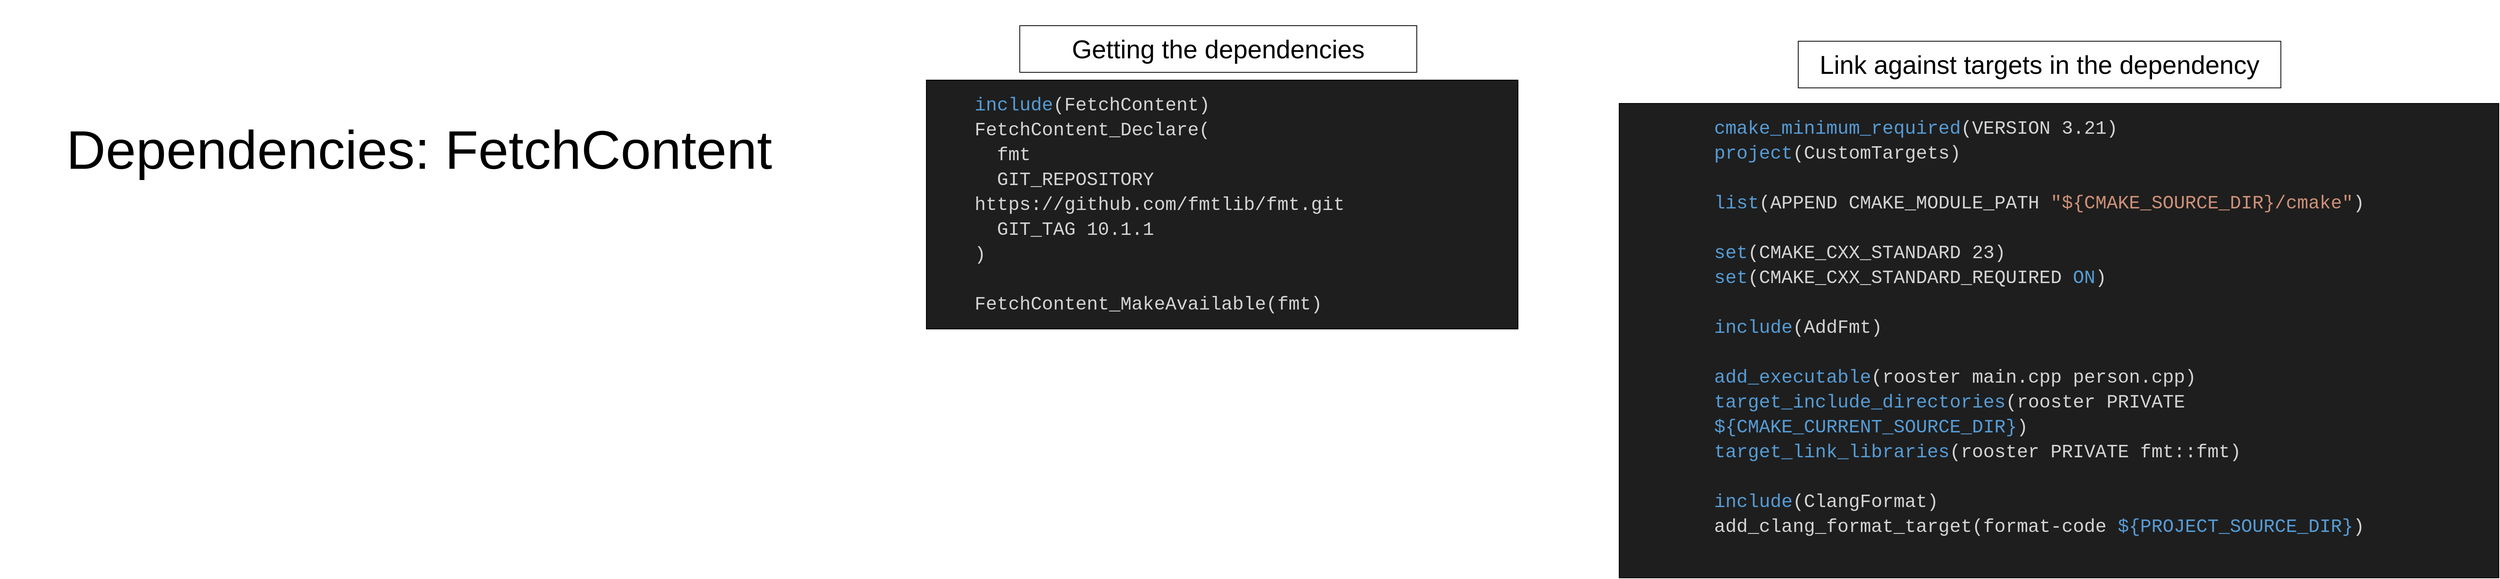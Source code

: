 <mxfile version="21.2.8" type="device">
  <diagram name="Page-1" id="wdU2vlvLfLhHSGHgqa0V">
    <mxGraphModel dx="6136" dy="1640" grid="1" gridSize="10" guides="1" tooltips="1" connect="1" arrows="1" fold="1" page="1" pageScale="1" pageWidth="3300" pageHeight="4681" math="0" shadow="0">
      <root>
        <mxCell id="0" />
        <mxCell id="1" parent="0" />
        <mxCell id="eCz0pDOJpor3ejvm-4k_-3" value="" style="rounded=0;whiteSpace=wrap;html=1;fillColor=#1e1e1e;" vertex="1" parent="1">
          <mxGeometry x="1410" y="210" width="1130" height="610" as="geometry" />
        </mxCell>
        <mxCell id="08-NsosBbDU-mmR43x8U-6" value="&lt;font style=&quot;font-size: 18px;&quot; color=&quot;#ffffcc&quot;&gt;CMakeLists.txt&lt;/font&gt;" style="text;html=1;strokeColor=none;fillColor=none;align=center;verticalAlign=middle;whiteSpace=wrap;rounded=0;" parent="1" vertex="1">
          <mxGeometry x="700" y="140" width="150" height="30" as="geometry" />
        </mxCell>
        <mxCell id="08-NsosBbDU-mmR43x8U-7" value="" style="rounded=0;whiteSpace=wrap;html=1;fillColor=#1e1e1e;" parent="1" vertex="1">
          <mxGeometry x="520" y="180" width="760" height="320" as="geometry" />
        </mxCell>
        <mxCell id="08-NsosBbDU-mmR43x8U-31" value="&lt;span style=&quot;font-size: 70px;&quot;&gt;Dependencies: FetchContent&lt;/span&gt;" style="text;html=1;strokeColor=none;fillColor=none;align=center;verticalAlign=middle;whiteSpace=wrap;rounded=0;" parent="1" vertex="1">
          <mxGeometry x="-670" y="77.5" width="1077" height="382.5" as="geometry" />
        </mxCell>
        <mxCell id="MFZtFx-qUxBc-n4n6ePM-2" value="&lt;font style=&quot;font-size: 33px;&quot;&gt;Getting the dependencies&lt;/font&gt;" style="rounded=0;whiteSpace=wrap;html=1;" parent="1" vertex="1">
          <mxGeometry x="640" y="110" width="510" height="60" as="geometry" />
        </mxCell>
        <mxCell id="MFZtFx-qUxBc-n4n6ePM-10" value="&lt;font style=&quot;font-size: 33px;&quot;&gt;Link against targets in the dependency&lt;/font&gt;" style="rounded=0;whiteSpace=wrap;html=1;" parent="1" vertex="1">
          <mxGeometry x="1640" y="130" width="620" height="60" as="geometry" />
        </mxCell>
        <mxCell id="eCz0pDOJpor3ejvm-4k_-1" value="&lt;div style=&quot;color: rgb(212, 212, 212); background-color: rgb(30, 30, 30); font-family: Consolas, &amp;quot;Courier New&amp;quot;, monospace; font-weight: normal; font-size: 24px; line-height: 32px;&quot;&gt;&lt;div&gt;&lt;span style=&quot;color: #569cd6;&quot;&gt;include&lt;/span&gt;&lt;span style=&quot;color: #d4d4d4;&quot;&gt;(FetchContent)&lt;/span&gt;&lt;/div&gt;&lt;div&gt;&lt;span style=&quot;color: #d4d4d4;&quot;&gt;FetchContent_Declare(&lt;/span&gt;&lt;/div&gt;&lt;div&gt;&lt;span style=&quot;color: #d4d4d4;&quot;&gt;&amp;nbsp; fmt&lt;/span&gt;&lt;/div&gt;&lt;div&gt;&lt;span style=&quot;color: #d4d4d4;&quot;&gt;&amp;nbsp; GIT_REPOSITORY https://github.com/fmtlib/fmt.git&lt;/span&gt;&lt;/div&gt;&lt;div&gt;&lt;span style=&quot;color: #d4d4d4;&quot;&gt;&amp;nbsp; GIT_TAG 10.1.1&lt;/span&gt;&lt;/div&gt;&lt;div&gt;&lt;span style=&quot;color: #d4d4d4;&quot;&gt;)&lt;/span&gt;&lt;/div&gt;&lt;br&gt;&lt;div&gt;&lt;span style=&quot;color: #d4d4d4;&quot;&gt;FetchContent_MakeAvailable(fmt)&lt;/span&gt;&lt;/div&gt;&lt;/div&gt;" style="text;whiteSpace=wrap;html=1;" vertex="1" parent="1">
          <mxGeometry x="580" y="190" width="680" height="270" as="geometry" />
        </mxCell>
        <mxCell id="eCz0pDOJpor3ejvm-4k_-2" value="&lt;div style=&quot;color: rgb(212, 212, 212); background-color: rgb(30, 30, 30); font-family: Consolas, &amp;quot;Courier New&amp;quot;, monospace; font-weight: normal; font-size: 24px; line-height: 32px;&quot;&gt;&lt;div&gt;&lt;span style=&quot;color: #569cd6;&quot;&gt;cmake_minimum_required&lt;/span&gt;&lt;span style=&quot;color: #d4d4d4;&quot;&gt;(VERSION 3.21)&lt;/span&gt;&lt;/div&gt;&lt;div&gt;&lt;span style=&quot;color: #569cd6;&quot;&gt;project&lt;/span&gt;&lt;span style=&quot;color: #d4d4d4;&quot;&gt;(CustomTargets)&lt;/span&gt;&lt;/div&gt;&lt;br&gt;&lt;div&gt;&lt;span style=&quot;color: #569cd6;&quot;&gt;list&lt;/span&gt;&lt;span style=&quot;color: #d4d4d4;&quot;&gt;(APPEND CMAKE_MODULE_PATH &lt;/span&gt;&lt;span style=&quot;color: #ce9178;&quot;&gt;&quot;${CMAKE_SOURCE_DIR}/cmake&quot;&lt;/span&gt;&lt;span style=&quot;color: #d4d4d4;&quot;&gt;)&lt;/span&gt;&lt;/div&gt;&lt;br&gt;&lt;div&gt;&lt;span style=&quot;color: #569cd6;&quot;&gt;set&lt;/span&gt;&lt;span style=&quot;color: #d4d4d4;&quot;&gt;(CMAKE_CXX_STANDARD 23)&lt;/span&gt;&lt;/div&gt;&lt;div&gt;&lt;span style=&quot;color: #569cd6;&quot;&gt;set&lt;/span&gt;&lt;span style=&quot;color: #d4d4d4;&quot;&gt;(CMAKE_CXX_STANDARD_REQUIRED &lt;/span&gt;&lt;span style=&quot;color: #569cd6;&quot;&gt;ON&lt;/span&gt;&lt;span style=&quot;color: #d4d4d4;&quot;&gt;)&lt;/span&gt;&lt;/div&gt;&lt;br&gt;&lt;div&gt;&lt;span style=&quot;color: #569cd6;&quot;&gt;include&lt;/span&gt;&lt;span style=&quot;color: #d4d4d4;&quot;&gt;(AddFmt)&lt;/span&gt;&lt;/div&gt;&lt;br&gt;&lt;div&gt;&lt;span style=&quot;color: #569cd6;&quot;&gt;add_executable&lt;/span&gt;&lt;span style=&quot;color: #d4d4d4;&quot;&gt;(rooster main.cpp person.cpp)&lt;/span&gt;&lt;/div&gt;&lt;div&gt;&lt;span style=&quot;color: #569cd6;&quot;&gt;target_include_directories&lt;/span&gt;&lt;span style=&quot;color: #d4d4d4;&quot;&gt;(rooster PRIVATE &lt;/span&gt;&lt;span style=&quot;color: #569cd6;&quot;&gt;${CMAKE_CURRENT_SOURCE_DIR}&lt;/span&gt;&lt;span style=&quot;color: #d4d4d4;&quot;&gt;)&lt;/span&gt;&lt;/div&gt;&lt;div&gt;&lt;span style=&quot;color: #569cd6;&quot;&gt;target_link_libraries&lt;/span&gt;&lt;span style=&quot;color: #d4d4d4;&quot;&gt;(rooster PRIVATE fmt::fmt)&lt;/span&gt;&lt;/div&gt;&lt;br&gt;&lt;div&gt;&lt;span style=&quot;color: #569cd6;&quot;&gt;include&lt;/span&gt;&lt;span style=&quot;color: #d4d4d4;&quot;&gt;(ClangFormat)&lt;/span&gt;&lt;/div&gt;&lt;div&gt;&lt;span style=&quot;color: #d4d4d4;&quot;&gt;add_clang_format_target(format-code &lt;/span&gt;&lt;span style=&quot;color: #569cd6;&quot;&gt;${PROJECT_SOURCE_DIR}&lt;/span&gt;&lt;span style=&quot;color: #d4d4d4;&quot;&gt;)&lt;/span&gt;&lt;/div&gt;&lt;/div&gt;" style="text;whiteSpace=wrap;html=1;" vertex="1" parent="1">
          <mxGeometry x="1530" y="220" width="940" height="550" as="geometry" />
        </mxCell>
      </root>
    </mxGraphModel>
  </diagram>
</mxfile>
